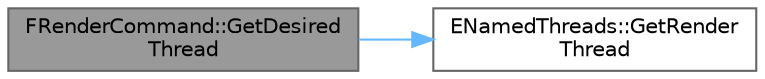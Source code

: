 digraph "FRenderCommand::GetDesiredThread"
{
 // INTERACTIVE_SVG=YES
 // LATEX_PDF_SIZE
  bgcolor="transparent";
  edge [fontname=Helvetica,fontsize=10,labelfontname=Helvetica,labelfontsize=10];
  node [fontname=Helvetica,fontsize=10,shape=box,height=0.2,width=0.4];
  rankdir="LR";
  Node1 [id="Node000001",label="FRenderCommand::GetDesired\lThread",height=0.2,width=0.4,color="gray40", fillcolor="grey60", style="filled", fontcolor="black",tooltip=" "];
  Node1 -> Node2 [id="edge1_Node000001_Node000002",color="steelblue1",style="solid",tooltip=" "];
  Node2 [id="Node000002",label="ENamedThreads::GetRender\lThread",height=0.2,width=0.4,color="grey40", fillcolor="white", style="filled",URL="$db/d7c/namespaceENamedThreads.html#a079c260bf0ffddfd5802ca0b9685c5f6",tooltip=" "];
}
